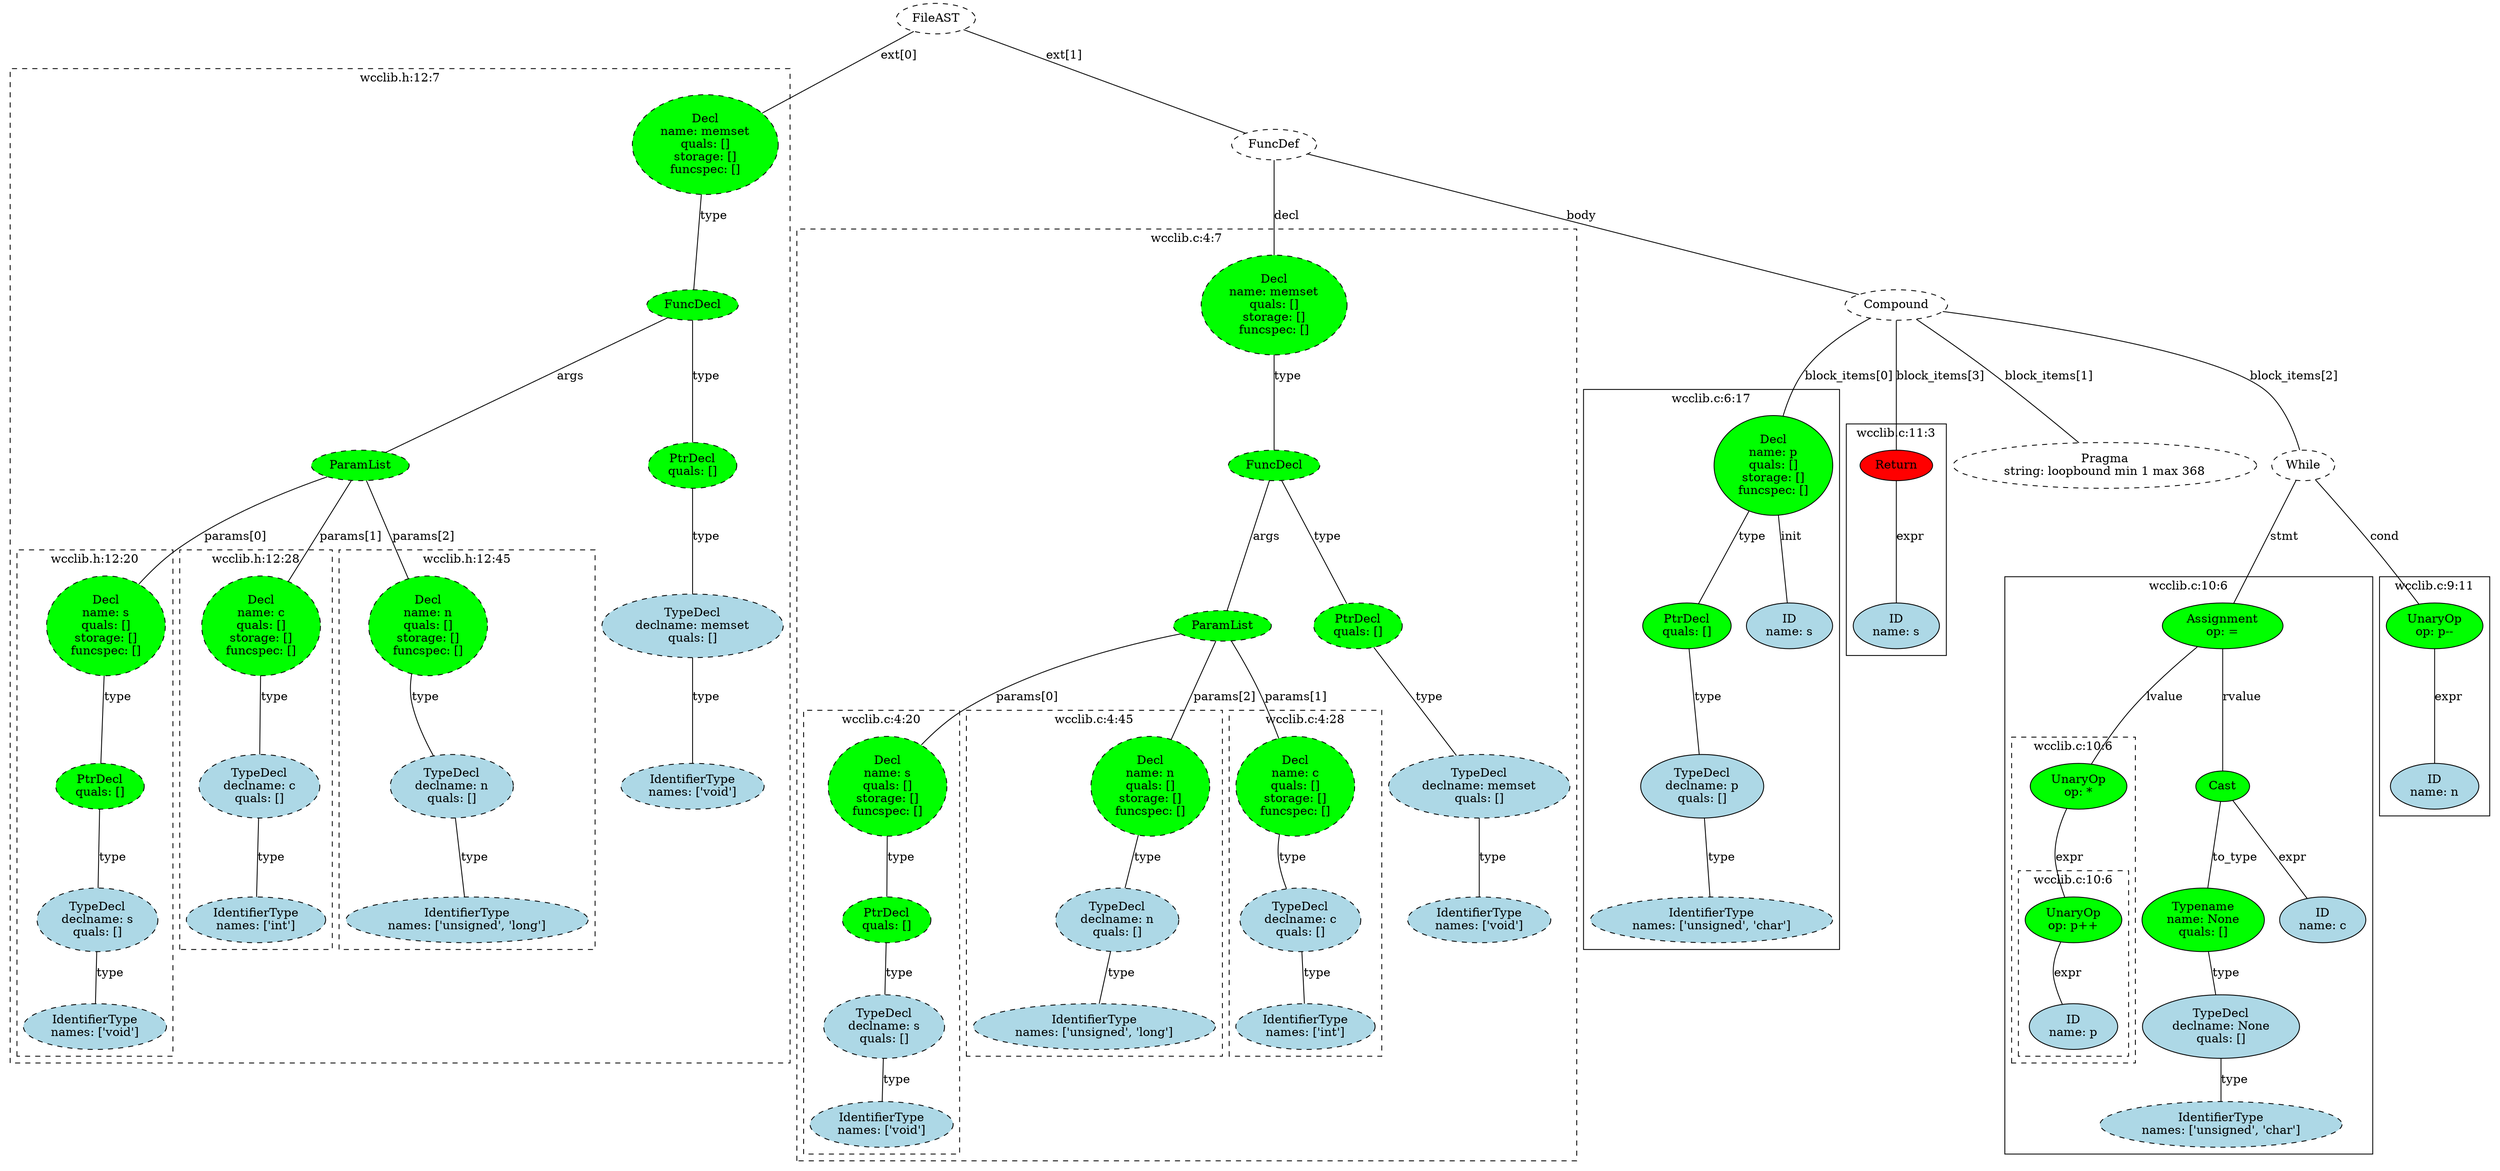 strict graph "" {
	graph [bb="0,0,2599,1373.9"];
	node [label="\N"];
	subgraph cluster2 {
		graph [bb="8,123.35,760,1296.9",
			label="wcclib.h:12:7",
			lheight=0.21,
			lp="384,1285.4",
			lwidth=1.04,
			style=dashed
		];
		subgraph cluster5 {
			graph [bb="16,131.35,170,728.8",
				label="wcclib.h:12:20",
				lheight=0.21,
				lp="93,717.3",
				lwidth=1.14,
				style=dashed
			];
			8	[fillcolor=lightblue,
				height=0.74639,
				label="IdentifierType
names: ['void']",
				pos="93,166.22",
				style="filled,dashed",
				width=1.9053];
			7	[fillcolor=lightblue,
				height=1.041,
				label="TypeDecl
declname: s
quals: []",
				pos="95,292.17",
				style="filled,dashed",
				width=1.6106];
			7 -- 8	[label=type,
				lp="107,229.19",
				pos="94.411,254.65 94.093,234.94 93.708,211.07 93.42,193.26"];
			6	[fillcolor=green,
				height=0.74639,
				label="PtrDecl
quals: []",
				pos="98,449.73",
				style="filled,dashed",
				width=1.2178];
			6 -- 7	[label=type,
				lp="109,365.54",
				pos="97.498,422.69 97.007,397.26 96.257,358.33 95.706,329.79"];
			5	[fillcolor=green,
				height=1.6303,
				label="Decl
name: s
quals: []
storage: []
funcspec: []",
				pos="104,639.11",
				style="filled,dashed",
				width=1.591];
			5 -- 6	[label=type,
				lp="114,554.92",
				pos="102.15,580.36 101.04,545.74 99.686,503.39 98.833,476.73"];
		}
		subgraph cluster9 {
			graph [bb="178,257.3,326,728.8",
				label="wcclib.h:12:28",
				lheight=0.21,
				lp="252,717.3",
				lwidth=1.14,
				style=dashed
			];
			11	[fillcolor=lightblue,
				height=0.74639,
				label="IdentifierType
names: ['int']",
				pos="252,292.17",
				style="filled,dashed",
				width=1.8463];
			10	[fillcolor=lightblue,
				height=1.041,
				label="TypeDecl
declname: c
quals: []",
				pos="257,449.73",
				style="filled,dashed",
				width=1.6303];
			10 -- 11	[label=type,
				lp="267,365.54",
				pos="255.83,412.26 254.91,383.7 253.66,344.68 252.84,319.21"];
			9	[fillcolor=green,
				height=1.6303,
				label="Decl
name: c
quals: []
storage: []
funcspec: []",
				pos="260,639.11",
				style="filled,dashed",
				width=1.591];
			9 -- 10	[label=type,
				lp="271,554.92",
				pos="259.08,580.36 258.59,550.04 258.01,513.79 257.59,487.35"];
		}
		subgraph cluster12 {
			graph [bb="334,257.3,574,728.8",
				label="wcclib.h:12:45",
				lheight=0.21,
				lp="454,717.3",
				lwidth=1.14,
				style=dashed
			];
			14	[fillcolor=lightblue,
				height=0.74639,
				label="IdentifierType
names: ['unsigned', 'long']",
				pos="454,292.17",
				style="filled,dashed",
				width=3.1034];
			13	[fillcolor=lightblue,
				height=1.041,
				label="TypeDecl
declname: n
quals: []",
				pos="427,449.73",
				style="filled,dashed",
				width=1.6303];
			13 -- 14	[label=type,
				lp="455,365.54",
				pos="433.33,412.26 438.29,383.7 445.06,344.68 449.48,319.21"];
			12	[fillcolor=green,
				height=1.6303,
				label="Decl
name: n
quals: []
storage: []
funcspec: []",
				pos="400,639.11",
				style="filled,dashed",
				width=1.591];
			12 -- 13	[label=type,
				lp="411,554.92",
				pos="399.16,580.26 399.09,574.23 399.04,568.2 399,562.42 398.96,555.75 398.06,554.02 399,547.42 401.92,526.83 408.18,504.49 414.04,486.47"];
		}
		4	[fillcolor=green,
			height=0.5,
			label=ParamList,
			pos="330,828.49",
			style="filled,dashed",
			width=1.3179];
		4 -- 5	[label="params[0]",
			lp="230,744.3",
			pos="302.43,813.76 269.66,796.64 214.36,765.16 174,728.8 160.59,716.72 147.78,701.87 136.87,687.8"];
		4 -- 9	[label="params[1]",
			lp="330,744.3",
			pos="323.66,810.53 313.94,784.49 294.91,733.55 280.18,694.12"];
		4 -- 12	[label="params[2]",
			lp="395,744.3",
			pos="337.6,810.5 344.32,795.25 354.23,772.2 362,751.8 369,733.42 376.09,713.12 382.23,694.93"];
		3	[fillcolor=green,
			height=0.5,
			label=FuncDecl,
			pos="667,1017.9",
			style="filled,dashed",
			width=1.2457];
		3 -- 4	[label=args,
			lp="540.5,933.68",
			pos="641.95,1002.9 579.71,968.33 418.57,878.74 355.68,843.77"];
		15	[fillcolor=green,
			height=0.74639,
			label="PtrDecl
quals: []",
			pos="667,828.49",
			style="filled,dashed",
			width=1.2178];
		3 -- 15	[label=type,
			lp="679,933.68",
			pos="667,999.58 667,966.6 667,894.54 667,855.64"];
		16	[fillcolor=lightblue,
			height=1.041,
			label="TypeDecl
declname: memset
quals: []",
			pos="667,639.11",
			style="filled,dashed",
			width=2.357];
		15 -- 16	[label=type,
			lp="679,744.3",
			pos="667,801.44 667,769.05 667,713.59 667,676.89"];
		17	[fillcolor=lightblue,
			height=0.74639,
			label="IdentifierType
names: ['void']",
			pos="667,449.73",
			style="filled,dashed",
			width=1.9053];
		16 -- 17	[label=type,
			lp="679,554.92",
			pos="667,601.54 667,564.79 667,509.09 667,476.67"];
		2	[fillcolor=green,
			height=1.6303,
			label="Decl
name: memset
quals: []
storage: []
funcspec: []",
			pos="679,1207.2",
			style="filled,dashed",
			width=1.9249];
		2 -- 3	[label=type,
			lp="687,1123.1",
			pos="675.3,1148.5 672.82,1109.8 669.73,1061.4 668.11,1036.1"];
	}
	subgraph cluster19 {
		graph [bb="768,8,1520,1107.6",
			label="wcclib.c:4:7",
			lheight=0.21,
			lp="1144,1096.1",
			lwidth=0.93,
			style=dashed
		];
		subgraph cluster22 {
			graph [bb="776,16,930,539.42",
				label="wcclib.c:4:20",
				lheight=0.21,
				lp="853,527.92",
				lwidth=1.03,
				style=dashed
			];
			25	[fillcolor=lightblue,
				height=0.74639,
				label="IdentifierType
names: ['void']",
				pos="853,50.87",
				style="filled,dashed",
				width=1.9053];
			24	[fillcolor=lightblue,
				height=1.041,
				label="TypeDecl
declname: s
quals: []",
				pos="861,166.22",
				style="filled,dashed",
				width=1.6106];
			24 -- 25	[label=type,
				lp="869,103.24",
				pos="858.42,128.73 857.26,112.16 855.9,92.947 854.84,77.874"];
			23	[fillcolor=green,
				height=0.74639,
				label="PtrDecl
quals: []",
				pos="862,292.17",
				style="filled,dashed",
				width=1.2178];
			23 -- 24	[label=type,
				lp="874,229.19",
				pos="861.79,265.19 861.65,247.44 861.46,223.66 861.3,203.98"];
			22	[fillcolor=green,
				height=1.6303,
				label="Decl
name: s
quals: []
storage: []
funcspec: []",
				pos="863,449.73",
				style="filled,dashed",
				width=1.591];
			22 -- 23	[label=type,
				lp="875,365.54",
				pos="862.63,390.81 862.47,366.27 862.29,338.92 862.17,319.42"];
		}
		subgraph cluster29 {
			graph [bb="1094,131.35,1334,539.42",
				label="wcclib.c:4:45",
				lheight=0.21,
				lp="1214,527.92",
				lwidth=1.03,
				style=dashed
			];
			31	[fillcolor=lightblue,
				height=0.74639,
				label="IdentifierType
names: ['unsigned', 'long']",
				pos="1214,166.22",
				style="filled,dashed",
				width=3.1034];
			30	[fillcolor=lightblue,
				height=1.041,
				label="TypeDecl
declname: n
quals: []",
				pos="1187,292.17",
				style="filled,dashed",
				width=1.6303];
			30 -- 31	[label=type,
				lp="1215,229.19",
				pos="1194.9,254.98 1199.2,235.26 1204.4,211.3 1208.3,193.4"];
			29	[fillcolor=green,
				height=1.6303,
				label="Decl
name: n
quals: []
storage: []
funcspec: []",
				pos="1160,449.73",
				style="filled,dashed",
				width=1.591];
			29 -- 30	[label=type,
				lp="1171,365.54",
				pos="1155.7,390.8 1155.9,379.84 1156.8,368.53 1159,358.04 1161.1,347.95 1164.8,337.5 1168.9,328.01"];
		}
		subgraph cluster26 {
			graph [bb="938,131.35,1086,539.42",
				label="wcclib.c:4:28",
				lheight=0.21,
				lp="1012,527.92",
				lwidth=1.03,
				style=dashed
			];
			28	[fillcolor=lightblue,
				height=0.74639,
				label="IdentifierType
names: ['int']",
				pos="1012,166.22",
				style="filled,dashed",
				width=1.8463];
			27	[fillcolor=lightblue,
				height=1.041,
				label="TypeDecl
declname: c
quals: []",
				pos="1015,292.17",
				style="filled,dashed",
				width=1.6303];
			27 -- 28	[label=type,
				lp="1026,229.19",
				pos="1014.1,254.65 1013.6,234.94 1013.1,211.07 1012.6,193.26"];
			26	[fillcolor=green,
				height=1.6303,
				label="Decl
name: c
quals: []
storage: []
funcspec: []",
				pos="1020,449.73",
				style="filled,dashed",
				width=1.591];
			26 -- 27	[label=type,
				lp="1030,365.54",
				pos="1018.1,390.81 1017.5,370.42 1016.8,348.08 1016.2,329.92"];
		}
		21	[fillcolor=green,
			height=0.5,
			label=ParamList,
			pos="1089,639.11",
			style="filled,dashed",
			width=1.3179];
		21 -- 22	[label="params[0]",
			lp="990,554.92",
			pos="1061.7,624.29 1029.1,607.09 974.24,575.53 934,539.42 920.35,527.17 907.24,512.11 896.09,497.91"];
		21 -- 26	[label="params[1]",
			lp="1089,554.92",
			pos="1082.8,621.15 1073.2,595.21 1054.5,544.53 1040,505.15"];
		21 -- 29	[label="params[2]",
			lp="1154,554.92",
			pos="1096.6,621.1 1103.3,605.84 1113.1,582.79 1121,562.42 1128.1,544.02 1135.4,523.72 1141.7,505.52"];
		20	[fillcolor=green,
			height=0.5,
			label=FuncDecl,
			pos="1140,828.49",
			style="filled,dashed",
			width=1.2457];
		20 -- 21	[label=args,
			lp="1131.5,744.3",
			pos="1135.4,810.53 1125.7,774.95 1103.4,692.83 1093.6,657.17"];
		32	[fillcolor=green,
			height=0.74639,
			label="PtrDecl
quals: []",
			pos="1222,639.11",
			style="filled,dashed",
			width=1.2178];
		20 -- 32	[label=type,
			lp="1191,744.3",
			pos="1147.4,810.53 1161.9,777.47 1193.9,704.24 1210.9,665.42"];
		33	[fillcolor=lightblue,
			height=1.041,
			label="TypeDecl
declname: memset
quals: []",
			pos="1427,449.73",
			style="filled,dashed",
			width=2.357];
		32 -- 33	[label=type,
			lp="1341,554.92",
			pos="1247.8,617.11 1271.7,597.51 1307.9,567.18 1338,539.42 1357.1,521.83 1377.7,501.43 1394.2,484.64"];
		34	[fillcolor=lightblue,
			height=0.74639,
			label="IdentifierType
names: ['void']",
			pos="1427,292.17",
			style="filled,dashed",
			width=1.9053];
		33 -- 34	[label=type,
			lp="1439,365.54",
			pos="1427,411.86 1427,383.29 1427,344.43 1427,319.07"];
		19	[fillcolor=green,
			height=1.6303,
			label="Decl
name: memset
quals: []
storage: []
funcspec: []",
			pos="1140,1017.9",
			style="filled,dashed",
			width=1.9249];
		19 -- 20	[label=type,
			lp="1152,933.68",
			pos="1140,959.12 1140,920.41 1140,872.05 1140,846.75"];
	}
	subgraph cluster45 {
		graph [bb="2221,16,2591,696.98",
			label="wcclib.c:10:6",
			lheight=0.21,
			lp="2406,685.48",
			lwidth=1.03
		];
		subgraph cluster46 {
			graph [bb="2229,123.35,2355,507.6",
				label="wcclib.c:10:6",
				lheight=0.21,
				lp="2292,496.1",
				lwidth=1.03,
				style=dashed
			];
			subgraph cluster47 {
				graph [bb="2237,131.35,2347,350.04",
					label="wcclib.c:10:6",
					lheight=0.21,
					lp="2292,338.54",
					lwidth=1.03
				];
				48	[fillcolor=lightblue,
					height=0.74639,
					label="ID
name: p",
					pos="2292,166.22",
					style=filled,
					width=1.1982];
				47	[fillcolor=green,
					height=0.74639,
					label="UnaryOp
op: p++",
					pos="2292,292.17",
					style=filled,
					width=1.316];
				47 -- 48	[label=expr,
					lp="2289.5,229.19",
					pos="2283.5,265.69 2280.8,256.65 2278.3,246.32 2277,236.69 2275,221.9 2278.2,205.57 2282.2,192.46"];
			}
			46	[fillcolor=green,
				height=0.74639,
				label="UnaryOp
op: *",
				pos="2292,449.73",
				style=filled,
				width=1.316];
			46 -- 47	[label=expr,
				lp="2289.5,365.54",
				pos="2283.9,423.03 2279.1,404.92 2274.5,380.08 2277,358.04 2278.5,344.95 2281.6,330.65 2284.7,318.82"];
		}
		45	[fillcolor=green,
			height=0.74639,
			label="Assignment
op: =",
			pos="2292,639.11",
			style=filled,
			width=1.6106];
		45 -- 46	[label=lvalue,
			lp="2309,554.92",
			pos="2292,612.06 2292,576.36 2292,512.61 2292,476.86"];
		49	[fillcolor=green,
			height=0.5,
			label=Cast,
			pos="2422,449.73",
			style=filled,
			width=0.75];
		45 -- 49	[label=rvalue,
			lp="2370,554.92",
			pos="2309.3,613.23 2336.5,574 2388.6,498.92 2411.1,466.39"];
		50	[fillcolor=green,
			height=1.041,
			label="Typename
name: None
quals: []",
			pos="2422,292.17",
			style=filled,
			width=1.6303];
		49 -- 50	[label=to_type,
			lp="2442.5,365.54",
			pos="2422,431.49 2422,407.12 2422,362.02 2422,329.94"];
		53	[fillcolor=lightblue,
			height=0.74639,
			label="ID
name: c",
			pos="2541,292.17",
			style=filled,
			width=1.1785];
		49 -- 53	[label=expr,
			lp="2500.5,365.54",
			pos="2433.8,433.25 2454.8,405.89 2498.4,348.85 2523,316.64"];
		51	[fillcolor=lightblue,
			height=1.041,
			label="TypeDecl
declname: None
quals: []",
			pos="2438,166.22",
			style=filled,
			width=2.082];
		50 -- 51	[label=type,
			lp="2442,229.19",
			pos="2426.7,254.65 2428.8,238.65 2431.2,219.92 2433.3,203.9"];
		52	[fillcolor=lightblue,
			height=0.74639,
			label="IdentifierType
names: ['unsigned', 'char']",
			pos="2438,50.87",
			style="filled,dashed",
			width=3.0838];
		51 -- 52	[label=type,
			lp="2450,103.24",
			pos="2438,128.73 2438,112.16 2438,92.947 2438,77.874"];
	}
	subgraph cluster43 {
		graph [bb="2103,414.86,2213,696.98",
			label="wcclib.c:9:11",
			lheight=0.21,
			lp="2158,685.48",
			lwidth=1.03
		];
		44	[fillcolor=lightblue,
			height=0.74639,
			label="ID
name: n",
			pos="2158,449.73",
			style=filled,
			width=1.1982];
		43	[fillcolor=green,
			height=0.74639,
			label="UnaryOp
op: p--",
			pos="2158,639.11",
			style=filled,
			width=1.316];
		43 -- 44	[label=expr,
			lp="2170.5,554.92",
			pos="2158,612.06 2158,576.36 2158,512.61 2158,476.86"];
	}
	subgraph cluster36 {
		graph [bb="1528,257.3,1766,918.18",
			label="wcclib.c:6:17",
			lheight=0.21,
			lp="1647,906.68",
			lwidth=1.03
		];
		39	[fillcolor=lightblue,
			height=0.74639,
			label="IdentifierType
names: ['unsigned', 'char']",
			pos="1647,292.17",
			style="filled,dashed",
			width=3.0838];
		38	[fillcolor=lightblue,
			height=1.041,
			label="TypeDecl
declname: p
quals: []",
			pos="1633,449.73",
			style=filled,
			width=1.6303];
		38 -- 39	[label=type,
			lp="1653,365.54",
			pos="1636.3,412.26 1638.9,383.7 1642.4,344.68 1644.7,319.21"];
		37	[fillcolor=green,
			height=0.74639,
			label="PtrDecl
quals: []",
			pos="1612,639.11",
			style=filled,
			width=1.2178];
		37 -- 38	[label=type,
			lp="1634,554.92",
			pos="1614.9,612.06 1618.6,579.57 1624.8,523.87 1628.9,487.17"];
		36	[fillcolor=green,
			height=1.6303,
			label="Decl
name: p
quals: []
storage: []
funcspec: []",
			pos="1701,828.49",
			style=filled,
			width=1.591];
		36 -- 37	[label=type,
			lp="1677,744.3",
			pos="1676.2,775.29 1659.1,739.34 1637.2,693.17 1623.9,665.16"];
		40	[fillcolor=lightblue,
			height=0.74639,
			label="ID
name: s",
			pos="1716,639.11",
			style=filled,
			width=1.1589];
		36 -- 40	[label=init,
			lp="1718.5,744.3",
			pos="1705.6,769.74 1708.4,735.11 1711.8,692.77 1713.9,666.11"];
	}
	subgraph cluster54 {
		graph [bb="1774,604.24,1874,877.49",
			label="wcclib.c:11:3",
			lheight=0.21,
			lp="1824,865.99",
			lwidth=1.03
		];
		55	[fillcolor=lightblue,
			height=0.74639,
			label="ID
name: s",
			pos="1824,639.11",
			style=filled,
			width=1.1589];
		54	[fillcolor=red,
			height=0.5,
			label=Return,
			pos="1824,828.49",
			style=filled,
			width=0.95686];
		54 -- 55	[label=expr,
			lp="1836.5,744.3",
			pos="1824,810.2 1824,777.22 1824,705.16 1824,666.26"];
	}
	1	[fillcolor=white,
		height=0.5,
		label=FileAST,
		pos="866,1355.9",
		style="filled,dashed",
		width=1.1374];
	1 -- 2	[label="ext[0]",
		lp="837.5,1312.4",
		pos="846.69,1339.8 819.26,1318.3 768.04,1278.1 729.39,1247.8"];
	18	[fillcolor=white,
		height=0.5,
		label=FuncDef,
		pos="1140,1207.2",
		style="filled,dashed",
		width=1.1555];
	1 -- 18	[label="ext[1]",
		lp="971.5,1312.4",
		pos="891.29,1341.4 943.48,1313.5 1062.6,1249.7 1114.8,1221.8"];
	18 -- 19	[label=decl,
		lp="1151.5,1123.1",
		pos="1140,1189 1140,1163.7 1140,1115.4 1140,1076.8"];
	35	[fillcolor=white,
		height=0.5,
		label=Compound,
		pos="1824,1017.9",
		style="filled,dashed",
		width=1.3902];
	18 -- 35	[label=body,
		lp="1508,1123.1",
		pos="1175.3,1197.6 1243.1,1181 1396.1,1142.9 1524,1107.6 1619.3,1081.2 1730.7,1047.5 1787.2,1030.2"];
	35 -- 36	[label="block_items[0]",
		lp="1778.5,933.68",
		pos="1800.5,1001.8 1780.9,988.21 1753.7,966.41 1737,941.18 1726.1,924.69 1718.3,904.66 1712.8,886.14"];
	35 -- 54	[label="block_items[3]",
		lp="1865.5,933.68",
		pos="1824,999.58 1824,963.88 1824,882.4 1824,846.74"];
	41	[fillcolor=white,
		height=0.74639,
		label="Pragma
string: loopbound min 1 max 368",
		pos="2023,828.49",
		style="filled,dashed",
		width=3.9284];
	35 -- 41	[label="block_items[1]",
		lp="1968.5,933.68",
		pos="1843,1001 1860.8,985.92 1888.1,962.47 1911,941.18 1941.7,912.54 1975.7,878.24 1998.1,855.27"];
	42	[fillcolor=white,
		height=0.5,
		label=While,
		pos="2215,828.49",
		style="filled,dashed",
		width=0.9027];
	35 -- 42	[label="block_items[2]",
		lp="2199.5,933.68",
		pos="1873.6,1015.4 1947.2,1010.7 2085.9,991.88 2173,918.18 2195.1,899.48 2206.4,866.5 2211.5,846.46"];
	42 -- 43	[label=cond,
		lp="2204.5,744.3",
		pos="2209.8,810.53 2199.8,777.56 2177.6,704.64 2165.8,665.74"];
	42 -- 45	[label=stmt,
		lp="2263.5,744.3",
		pos="2221.8,810.86 2235.3,778.08 2265.4,704.91 2281.4,665.85"];
}
